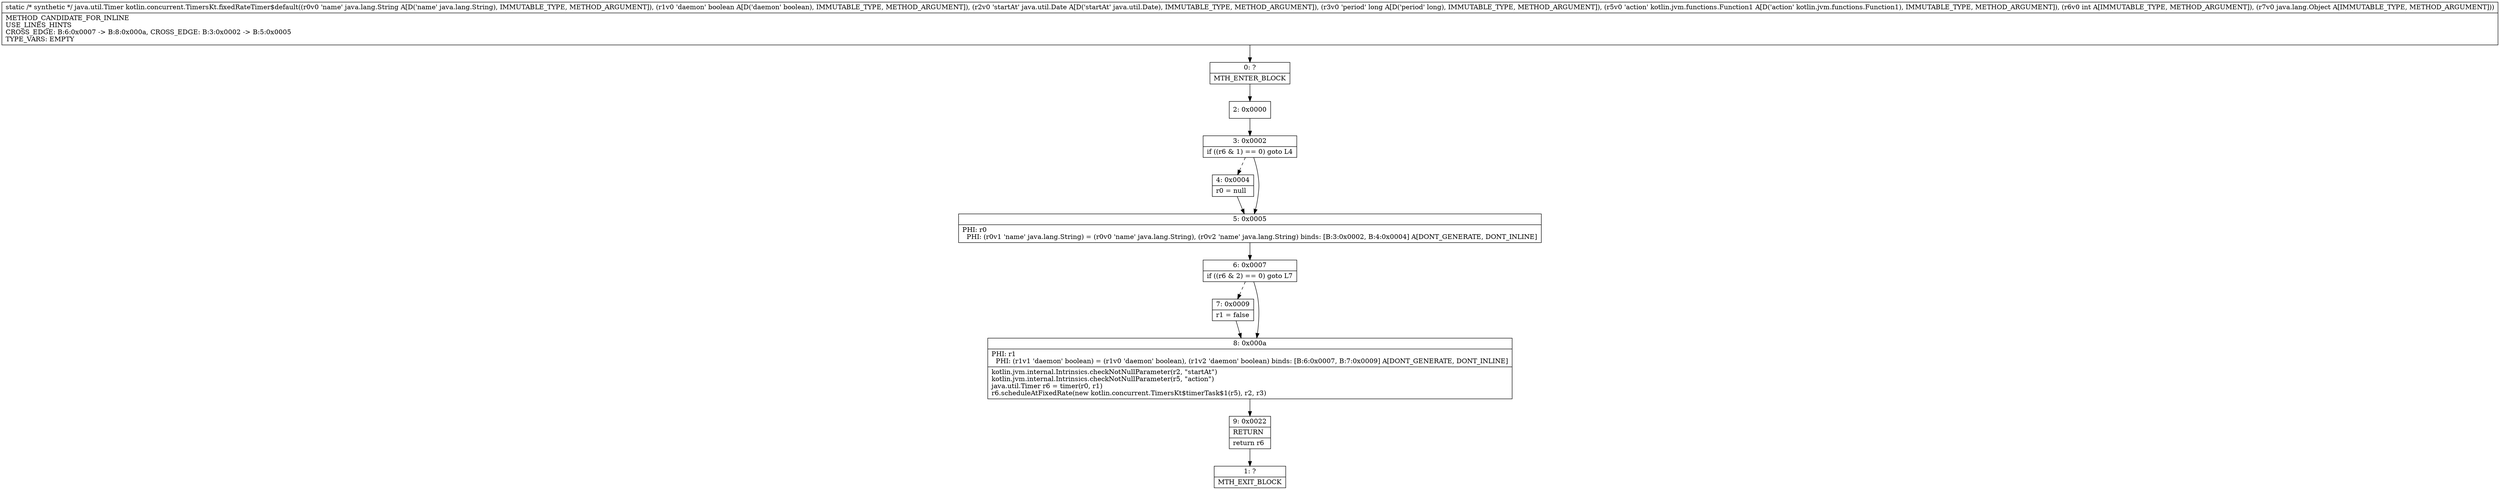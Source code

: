 digraph "CFG forkotlin.concurrent.TimersKt.fixedRateTimer$default(Ljava\/lang\/String;ZLjava\/util\/Date;JLkotlin\/jvm\/functions\/Function1;ILjava\/lang\/Object;)Ljava\/util\/Timer;" {
Node_0 [shape=record,label="{0\:\ ?|MTH_ENTER_BLOCK\l}"];
Node_2 [shape=record,label="{2\:\ 0x0000}"];
Node_3 [shape=record,label="{3\:\ 0x0002|if ((r6 & 1) == 0) goto L4\l}"];
Node_4 [shape=record,label="{4\:\ 0x0004|r0 = null\l}"];
Node_5 [shape=record,label="{5\:\ 0x0005|PHI: r0 \l  PHI: (r0v1 'name' java.lang.String) = (r0v0 'name' java.lang.String), (r0v2 'name' java.lang.String) binds: [B:3:0x0002, B:4:0x0004] A[DONT_GENERATE, DONT_INLINE]\l}"];
Node_6 [shape=record,label="{6\:\ 0x0007|if ((r6 & 2) == 0) goto L7\l}"];
Node_7 [shape=record,label="{7\:\ 0x0009|r1 = false\l}"];
Node_8 [shape=record,label="{8\:\ 0x000a|PHI: r1 \l  PHI: (r1v1 'daemon' boolean) = (r1v0 'daemon' boolean), (r1v2 'daemon' boolean) binds: [B:6:0x0007, B:7:0x0009] A[DONT_GENERATE, DONT_INLINE]\l|kotlin.jvm.internal.Intrinsics.checkNotNullParameter(r2, \"startAt\")\lkotlin.jvm.internal.Intrinsics.checkNotNullParameter(r5, \"action\")\ljava.util.Timer r6 = timer(r0, r1)\lr6.scheduleAtFixedRate(new kotlin.concurrent.TimersKt$timerTask$1(r5), r2, r3)\l}"];
Node_9 [shape=record,label="{9\:\ 0x0022|RETURN\l|return r6\l}"];
Node_1 [shape=record,label="{1\:\ ?|MTH_EXIT_BLOCK\l}"];
MethodNode[shape=record,label="{static \/* synthetic *\/ java.util.Timer kotlin.concurrent.TimersKt.fixedRateTimer$default((r0v0 'name' java.lang.String A[D('name' java.lang.String), IMMUTABLE_TYPE, METHOD_ARGUMENT]), (r1v0 'daemon' boolean A[D('daemon' boolean), IMMUTABLE_TYPE, METHOD_ARGUMENT]), (r2v0 'startAt' java.util.Date A[D('startAt' java.util.Date), IMMUTABLE_TYPE, METHOD_ARGUMENT]), (r3v0 'period' long A[D('period' long), IMMUTABLE_TYPE, METHOD_ARGUMENT]), (r5v0 'action' kotlin.jvm.functions.Function1 A[D('action' kotlin.jvm.functions.Function1), IMMUTABLE_TYPE, METHOD_ARGUMENT]), (r6v0 int A[IMMUTABLE_TYPE, METHOD_ARGUMENT]), (r7v0 java.lang.Object A[IMMUTABLE_TYPE, METHOD_ARGUMENT]))  | METHOD_CANDIDATE_FOR_INLINE\lUSE_LINES_HINTS\lCROSS_EDGE: B:6:0x0007 \-\> B:8:0x000a, CROSS_EDGE: B:3:0x0002 \-\> B:5:0x0005\lTYPE_VARS: EMPTY\l}"];
MethodNode -> Node_0;Node_0 -> Node_2;
Node_2 -> Node_3;
Node_3 -> Node_4[style=dashed];
Node_3 -> Node_5;
Node_4 -> Node_5;
Node_5 -> Node_6;
Node_6 -> Node_7[style=dashed];
Node_6 -> Node_8;
Node_7 -> Node_8;
Node_8 -> Node_9;
Node_9 -> Node_1;
}

